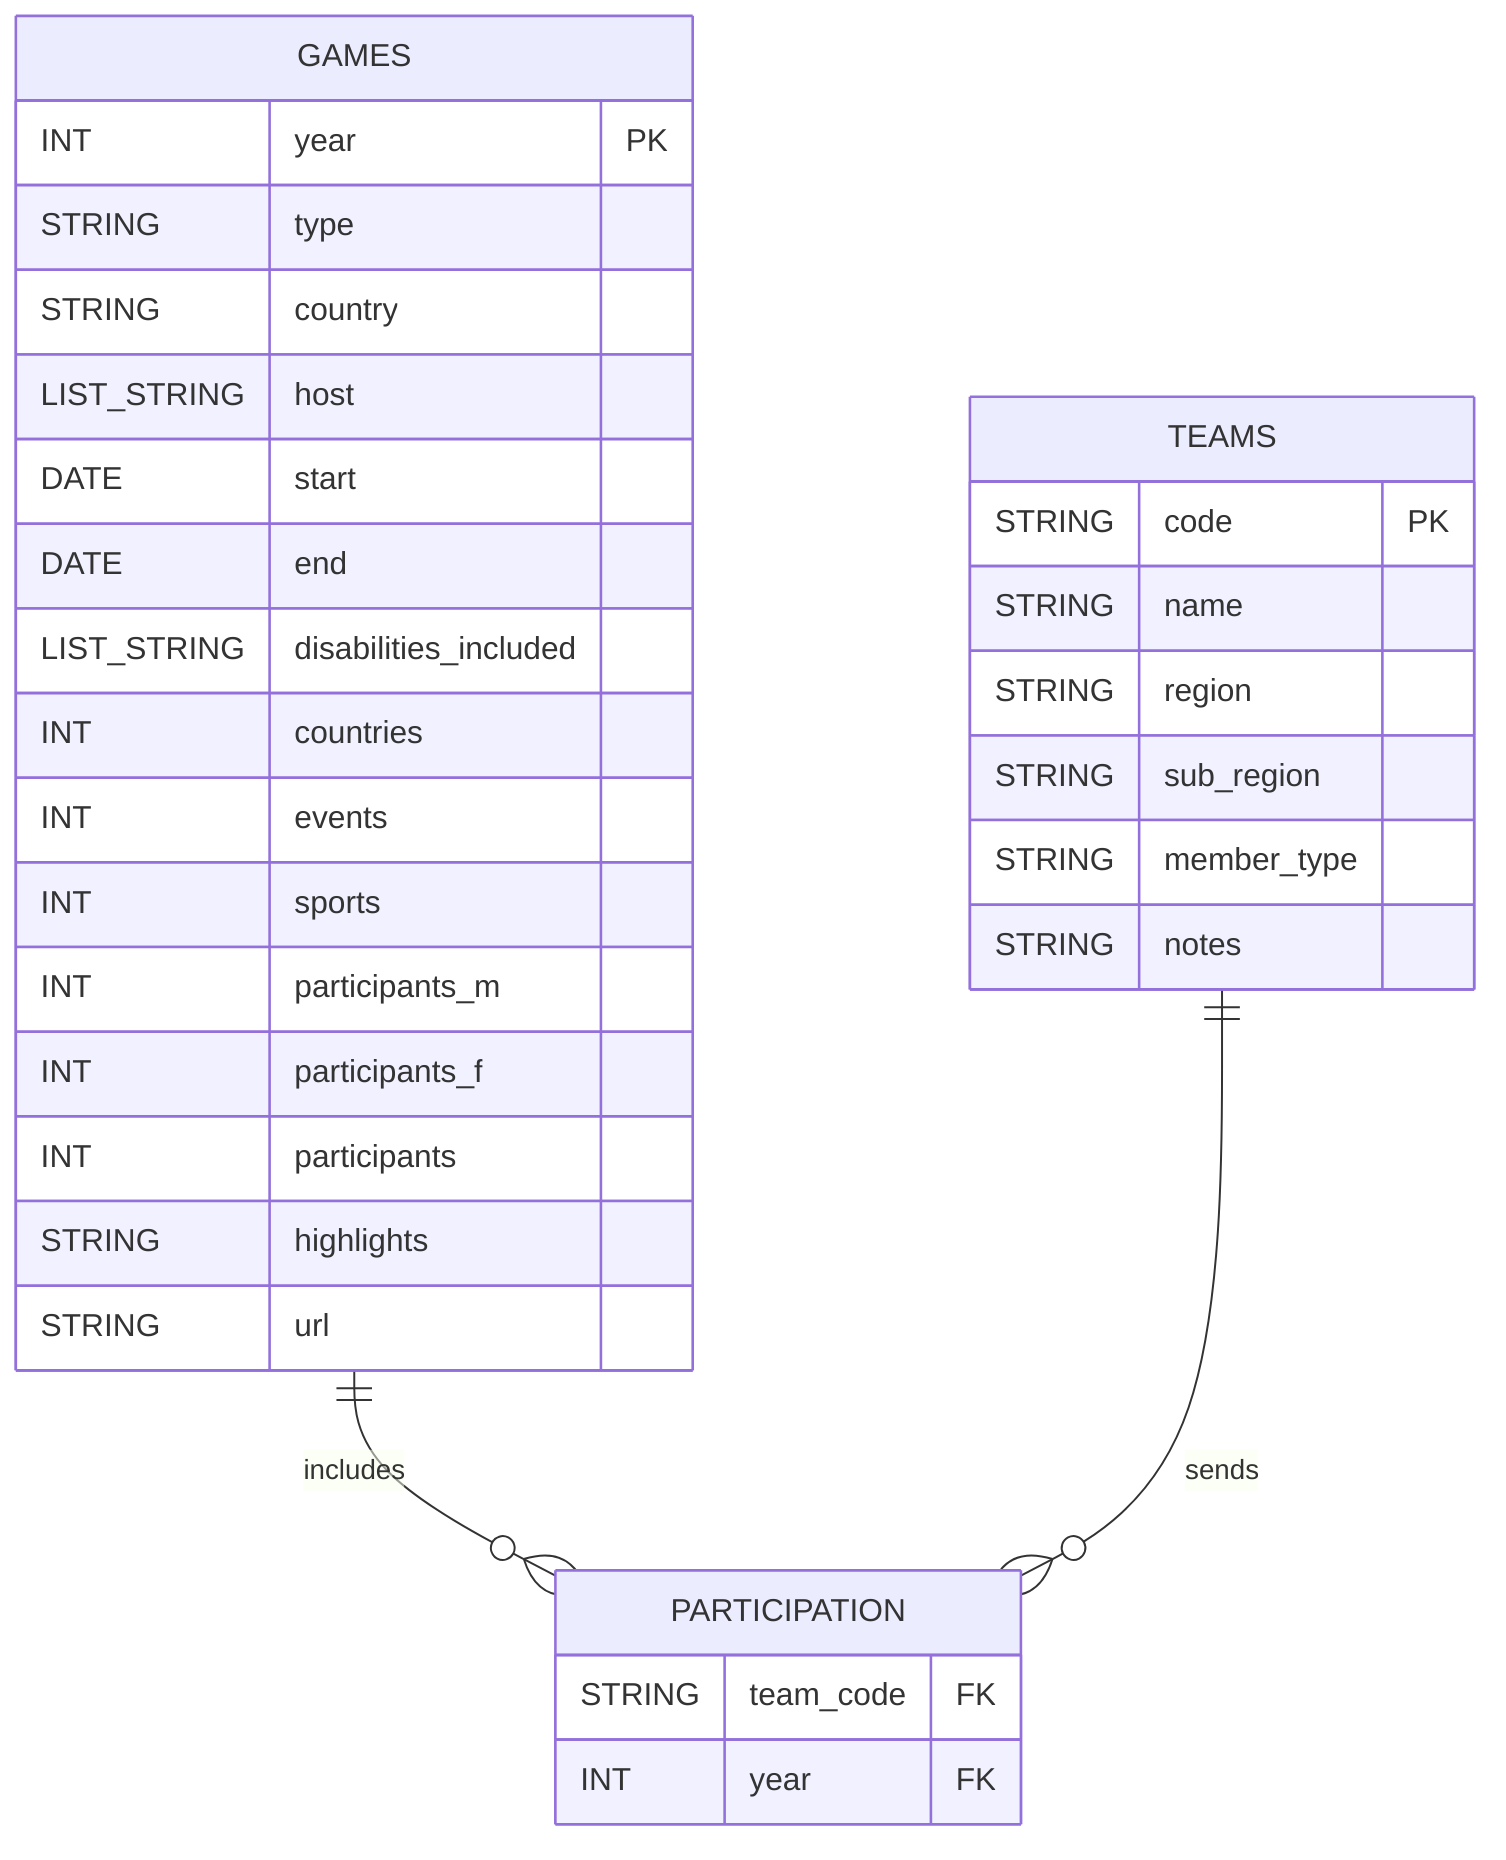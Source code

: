 erDiagram
    GAMES {
        INT year PK
        STRING type
        STRING country
        LIST_STRING host
        DATE start
        DATE end
        LIST_STRING disabilities_included
        INT countries
        INT events
        INT sports
        INT participants_m
        INT participants_f
        INT participants
        STRING highlights
        STRING url
    }

    TEAMS {
        STRING code PK
        STRING name
        STRING region
        STRING sub_region
        STRING member_type
        STRING notes
    }

    PARTICIPATION {
        STRING team_code FK
        INT year FK
    }

    GAMES ||--o{ PARTICIPATION : includes
    TEAMS ||--o{ PARTICIPATION : sends